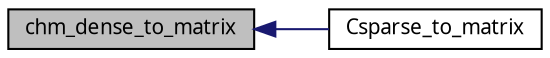 digraph G
{
  edge [fontname="FreeSans.ttf",fontsize=10,labelfontname="FreeSans.ttf",labelfontsize=10];
  node [fontname="FreeSans.ttf",fontsize=10,shape=record];
  rankdir=LR;
  Node1 [label="chm_dense_to_matrix",height=0.2,width=0.4,color="black", fillcolor="grey75", style="filled" fontcolor="black"];
  Node1 -> Node2 [dir=back,color="midnightblue",fontsize=10,style="solid",fontname="FreeSans.ttf"];
  Node2 [label="Csparse_to_matrix",height=0.2,width=0.4,color="black", fillcolor="white", style="filled",URL="$Csparse_8h.html#445c08f7c12195da18d858465511b516"];
}
